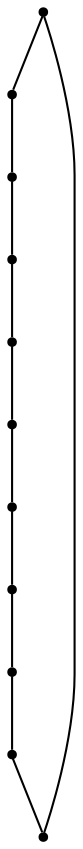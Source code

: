 graph {
  node [shape=point,comment="{\"directed\":false,\"doi\":\"10.1007/3-540-46648-7_17\",\"figure\":\"? (7)\"}"]

  v0 [pos="1468.1835072848628,488.6744511742904"]
  v1 [pos="1432.1790096184777,695.709915424778"]
  v2 [pos="1374.1717669107593,768.722353483272"]
  v3 [pos="1300.1625075773597,639.4502642308652"]
  v4 [pos="1234.1542406602416,722.7145149314929"]
  v5 [pos="1195.1493628894714,544.6840379950027"]
  v6 [pos="1168.1460055362415,601.6938187193565"]
  v7 [pos="1140.142500286138,711.7126363480786"]
  v8 [pos="1084.135489785931,622.6973819825434"]
  v9 [pos="1065.1331248489828,803.7283770407973"]
  v10 [pos="1028.1285110788417,477.67257259087626"]

  v0 -- v10 [id="-1",pos="1468.1835072848628,488.6744511742904 1441.1801181385154,835.7338824765588 1441.1801181385154,835.7338824765588 1441.1801181385154,835.7338824765588 1037.1296513919967,835.7338824765588 1037.1296513919967,835.7338824765588 1037.1296513919967,835.7338824765588 1028.1285110788417,477.67257259087626 1028.1285110788417,477.67257259087626 1028.1285110788417,477.67257259087626"]
  v10 -- v9 [id="-2",pos="1028.1285110788417,477.67257259087626 1065.1331248489828,803.7283770407973 1065.1331248489828,803.7283770407973 1065.1331248489828,803.7283770407973"]
  v9 -- v8 [id="-3",pos="1065.1331248489828,803.7283770407973 1084.135489785931,622.6973819825434 1084.135489785931,622.6973819825434 1084.135489785931,622.6973819825434"]
  v8 -- v7 [id="-4",pos="1084.135489785931,622.6973819825434 1140.142500286138,711.7126363480786 1140.142500286138,711.7126363480786 1140.142500286138,711.7126363480786"]
  v7 -- v6 [id="-5",pos="1140.142500286138,711.7126363480786 1168.1460055362415,601.6938187193565 1168.1460055362415,601.6938187193565 1168.1460055362415,601.6938187193565"]
  v6 -- v5 [id="-6",pos="1168.1460055362415,601.6938187193565 1195.1493628894714,544.6840379950027 1195.1493628894714,544.6840379950027 1195.1493628894714,544.6840379950027"]
  v5 -- v4 [id="-7",pos="1195.1493628894714,544.6840379950027 1234.1542406602416,722.7145149314929 1234.1542406602416,722.7145149314929 1234.1542406602416,722.7145149314929"]
  v4 -- v3 [id="-8",pos="1234.1542406602416,722.7145149314929 1300.1625075773597,639.4502642308652 1300.1625075773597,639.4502642308652 1300.1625075773597,639.4502642308652"]
  v3 -- v2 [id="-9",pos="1300.1625075773597,639.4502642308652 1374.1717669107593,768.722353483272 1374.1717669107593,768.722353483272 1374.1717669107593,768.722353483272"]
  v2 -- v1 [id="-10",pos="1374.1717669107593,768.722353483272 1432.1790096184777,695.709915424778 1432.1790096184777,695.709915424778 1432.1790096184777,695.709915424778"]
  v1 -- v0 [id="-11",pos="1432.1790096184777,695.709915424778 1468.1835072848628,488.6744511742904 1468.1835072848628,488.6744511742904 1468.1835072848628,488.6744511742904"]
}
